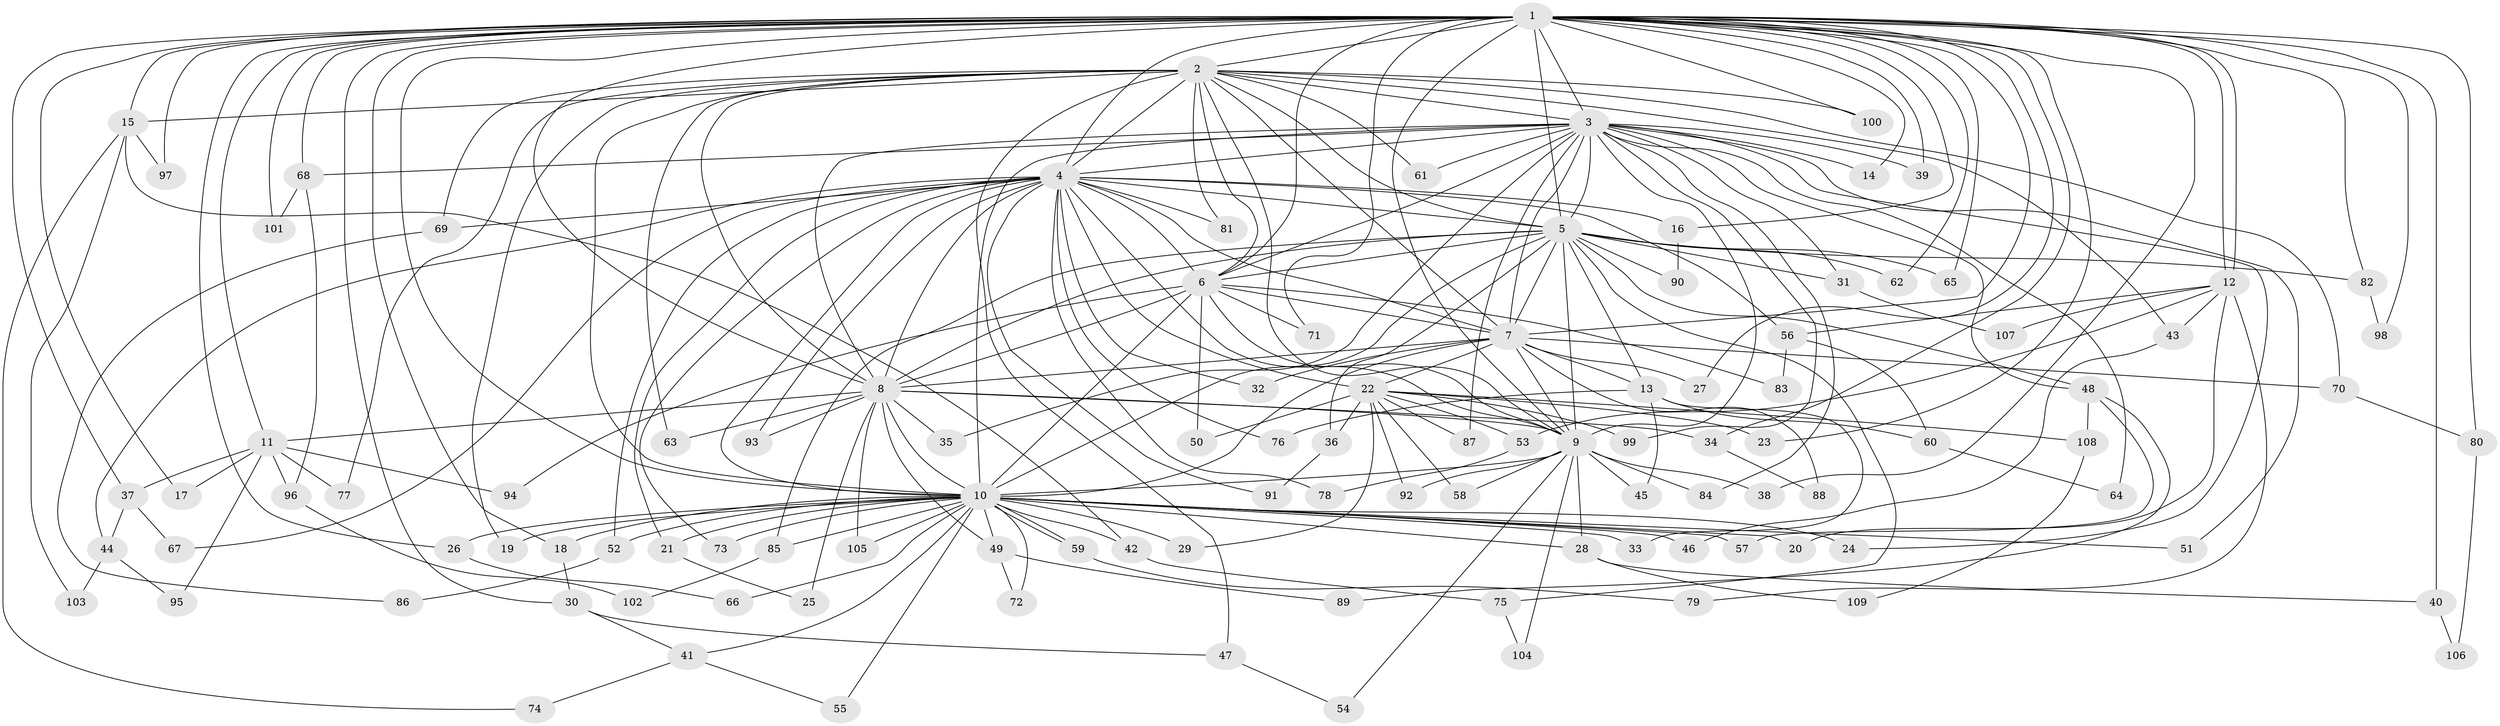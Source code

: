 // Generated by graph-tools (version 1.1) at 2025/10/02/27/25 16:10:56]
// undirected, 109 vertices, 243 edges
graph export_dot {
graph [start="1"]
  node [color=gray90,style=filled];
  1;
  2;
  3;
  4;
  5;
  6;
  7;
  8;
  9;
  10;
  11;
  12;
  13;
  14;
  15;
  16;
  17;
  18;
  19;
  20;
  21;
  22;
  23;
  24;
  25;
  26;
  27;
  28;
  29;
  30;
  31;
  32;
  33;
  34;
  35;
  36;
  37;
  38;
  39;
  40;
  41;
  42;
  43;
  44;
  45;
  46;
  47;
  48;
  49;
  50;
  51;
  52;
  53;
  54;
  55;
  56;
  57;
  58;
  59;
  60;
  61;
  62;
  63;
  64;
  65;
  66;
  67;
  68;
  69;
  70;
  71;
  72;
  73;
  74;
  75;
  76;
  77;
  78;
  79;
  80;
  81;
  82;
  83;
  84;
  85;
  86;
  87;
  88;
  89;
  90;
  91;
  92;
  93;
  94;
  95;
  96;
  97;
  98;
  99;
  100;
  101;
  102;
  103;
  104;
  105;
  106;
  107;
  108;
  109;
  1 -- 2;
  1 -- 3;
  1 -- 4;
  1 -- 5;
  1 -- 6;
  1 -- 7;
  1 -- 8;
  1 -- 9;
  1 -- 10;
  1 -- 11;
  1 -- 12;
  1 -- 12;
  1 -- 14;
  1 -- 15;
  1 -- 16;
  1 -- 17;
  1 -- 18;
  1 -- 23;
  1 -- 26;
  1 -- 27;
  1 -- 30;
  1 -- 34;
  1 -- 37;
  1 -- 38;
  1 -- 39;
  1 -- 40;
  1 -- 62;
  1 -- 65;
  1 -- 68;
  1 -- 71;
  1 -- 80;
  1 -- 82;
  1 -- 97;
  1 -- 98;
  1 -- 100;
  1 -- 101;
  2 -- 3;
  2 -- 4;
  2 -- 5;
  2 -- 6;
  2 -- 7;
  2 -- 8;
  2 -- 9;
  2 -- 10;
  2 -- 15;
  2 -- 19;
  2 -- 43;
  2 -- 47;
  2 -- 61;
  2 -- 63;
  2 -- 69;
  2 -- 70;
  2 -- 77;
  2 -- 81;
  2 -- 100;
  3 -- 4;
  3 -- 5;
  3 -- 6;
  3 -- 7;
  3 -- 8;
  3 -- 9;
  3 -- 10;
  3 -- 14;
  3 -- 24;
  3 -- 31;
  3 -- 35;
  3 -- 39;
  3 -- 48;
  3 -- 51;
  3 -- 61;
  3 -- 64;
  3 -- 68;
  3 -- 84;
  3 -- 87;
  3 -- 99;
  4 -- 5;
  4 -- 6;
  4 -- 7;
  4 -- 8;
  4 -- 9;
  4 -- 10;
  4 -- 16;
  4 -- 21;
  4 -- 22;
  4 -- 32;
  4 -- 44;
  4 -- 52;
  4 -- 56;
  4 -- 67;
  4 -- 69;
  4 -- 73;
  4 -- 76;
  4 -- 78;
  4 -- 81;
  4 -- 91;
  4 -- 93;
  5 -- 6;
  5 -- 7;
  5 -- 8;
  5 -- 9;
  5 -- 10;
  5 -- 13;
  5 -- 31;
  5 -- 36;
  5 -- 48;
  5 -- 62;
  5 -- 65;
  5 -- 75;
  5 -- 82;
  5 -- 85;
  5 -- 90;
  6 -- 7;
  6 -- 8;
  6 -- 9;
  6 -- 10;
  6 -- 50;
  6 -- 71;
  6 -- 83;
  6 -- 94;
  7 -- 8;
  7 -- 9;
  7 -- 10;
  7 -- 13;
  7 -- 22;
  7 -- 27;
  7 -- 32;
  7 -- 70;
  7 -- 88;
  8 -- 9;
  8 -- 10;
  8 -- 11;
  8 -- 25;
  8 -- 34;
  8 -- 35;
  8 -- 49;
  8 -- 63;
  8 -- 93;
  8 -- 105;
  9 -- 10;
  9 -- 28;
  9 -- 38;
  9 -- 45;
  9 -- 54;
  9 -- 58;
  9 -- 84;
  9 -- 92;
  9 -- 104;
  10 -- 18;
  10 -- 19;
  10 -- 20;
  10 -- 21;
  10 -- 24;
  10 -- 26;
  10 -- 28;
  10 -- 29;
  10 -- 33;
  10 -- 41;
  10 -- 42;
  10 -- 46;
  10 -- 49;
  10 -- 51;
  10 -- 52;
  10 -- 55;
  10 -- 57;
  10 -- 59;
  10 -- 59;
  10 -- 66;
  10 -- 72;
  10 -- 73;
  10 -- 85;
  10 -- 105;
  11 -- 17;
  11 -- 37;
  11 -- 77;
  11 -- 94;
  11 -- 95;
  11 -- 96;
  12 -- 20;
  12 -- 43;
  12 -- 53;
  12 -- 56;
  12 -- 79;
  12 -- 107;
  13 -- 33;
  13 -- 45;
  13 -- 60;
  13 -- 76;
  15 -- 42;
  15 -- 74;
  15 -- 97;
  15 -- 103;
  16 -- 90;
  18 -- 30;
  21 -- 25;
  22 -- 23;
  22 -- 29;
  22 -- 36;
  22 -- 50;
  22 -- 53;
  22 -- 58;
  22 -- 87;
  22 -- 92;
  22 -- 99;
  22 -- 108;
  26 -- 66;
  28 -- 40;
  28 -- 109;
  30 -- 41;
  30 -- 47;
  31 -- 107;
  34 -- 88;
  36 -- 91;
  37 -- 44;
  37 -- 67;
  40 -- 106;
  41 -- 55;
  41 -- 74;
  42 -- 75;
  43 -- 46;
  44 -- 95;
  44 -- 103;
  47 -- 54;
  48 -- 57;
  48 -- 89;
  48 -- 108;
  49 -- 72;
  49 -- 89;
  52 -- 86;
  53 -- 78;
  56 -- 60;
  56 -- 83;
  59 -- 79;
  60 -- 64;
  68 -- 96;
  68 -- 101;
  69 -- 86;
  70 -- 80;
  75 -- 104;
  80 -- 106;
  82 -- 98;
  85 -- 102;
  96 -- 102;
  108 -- 109;
}
